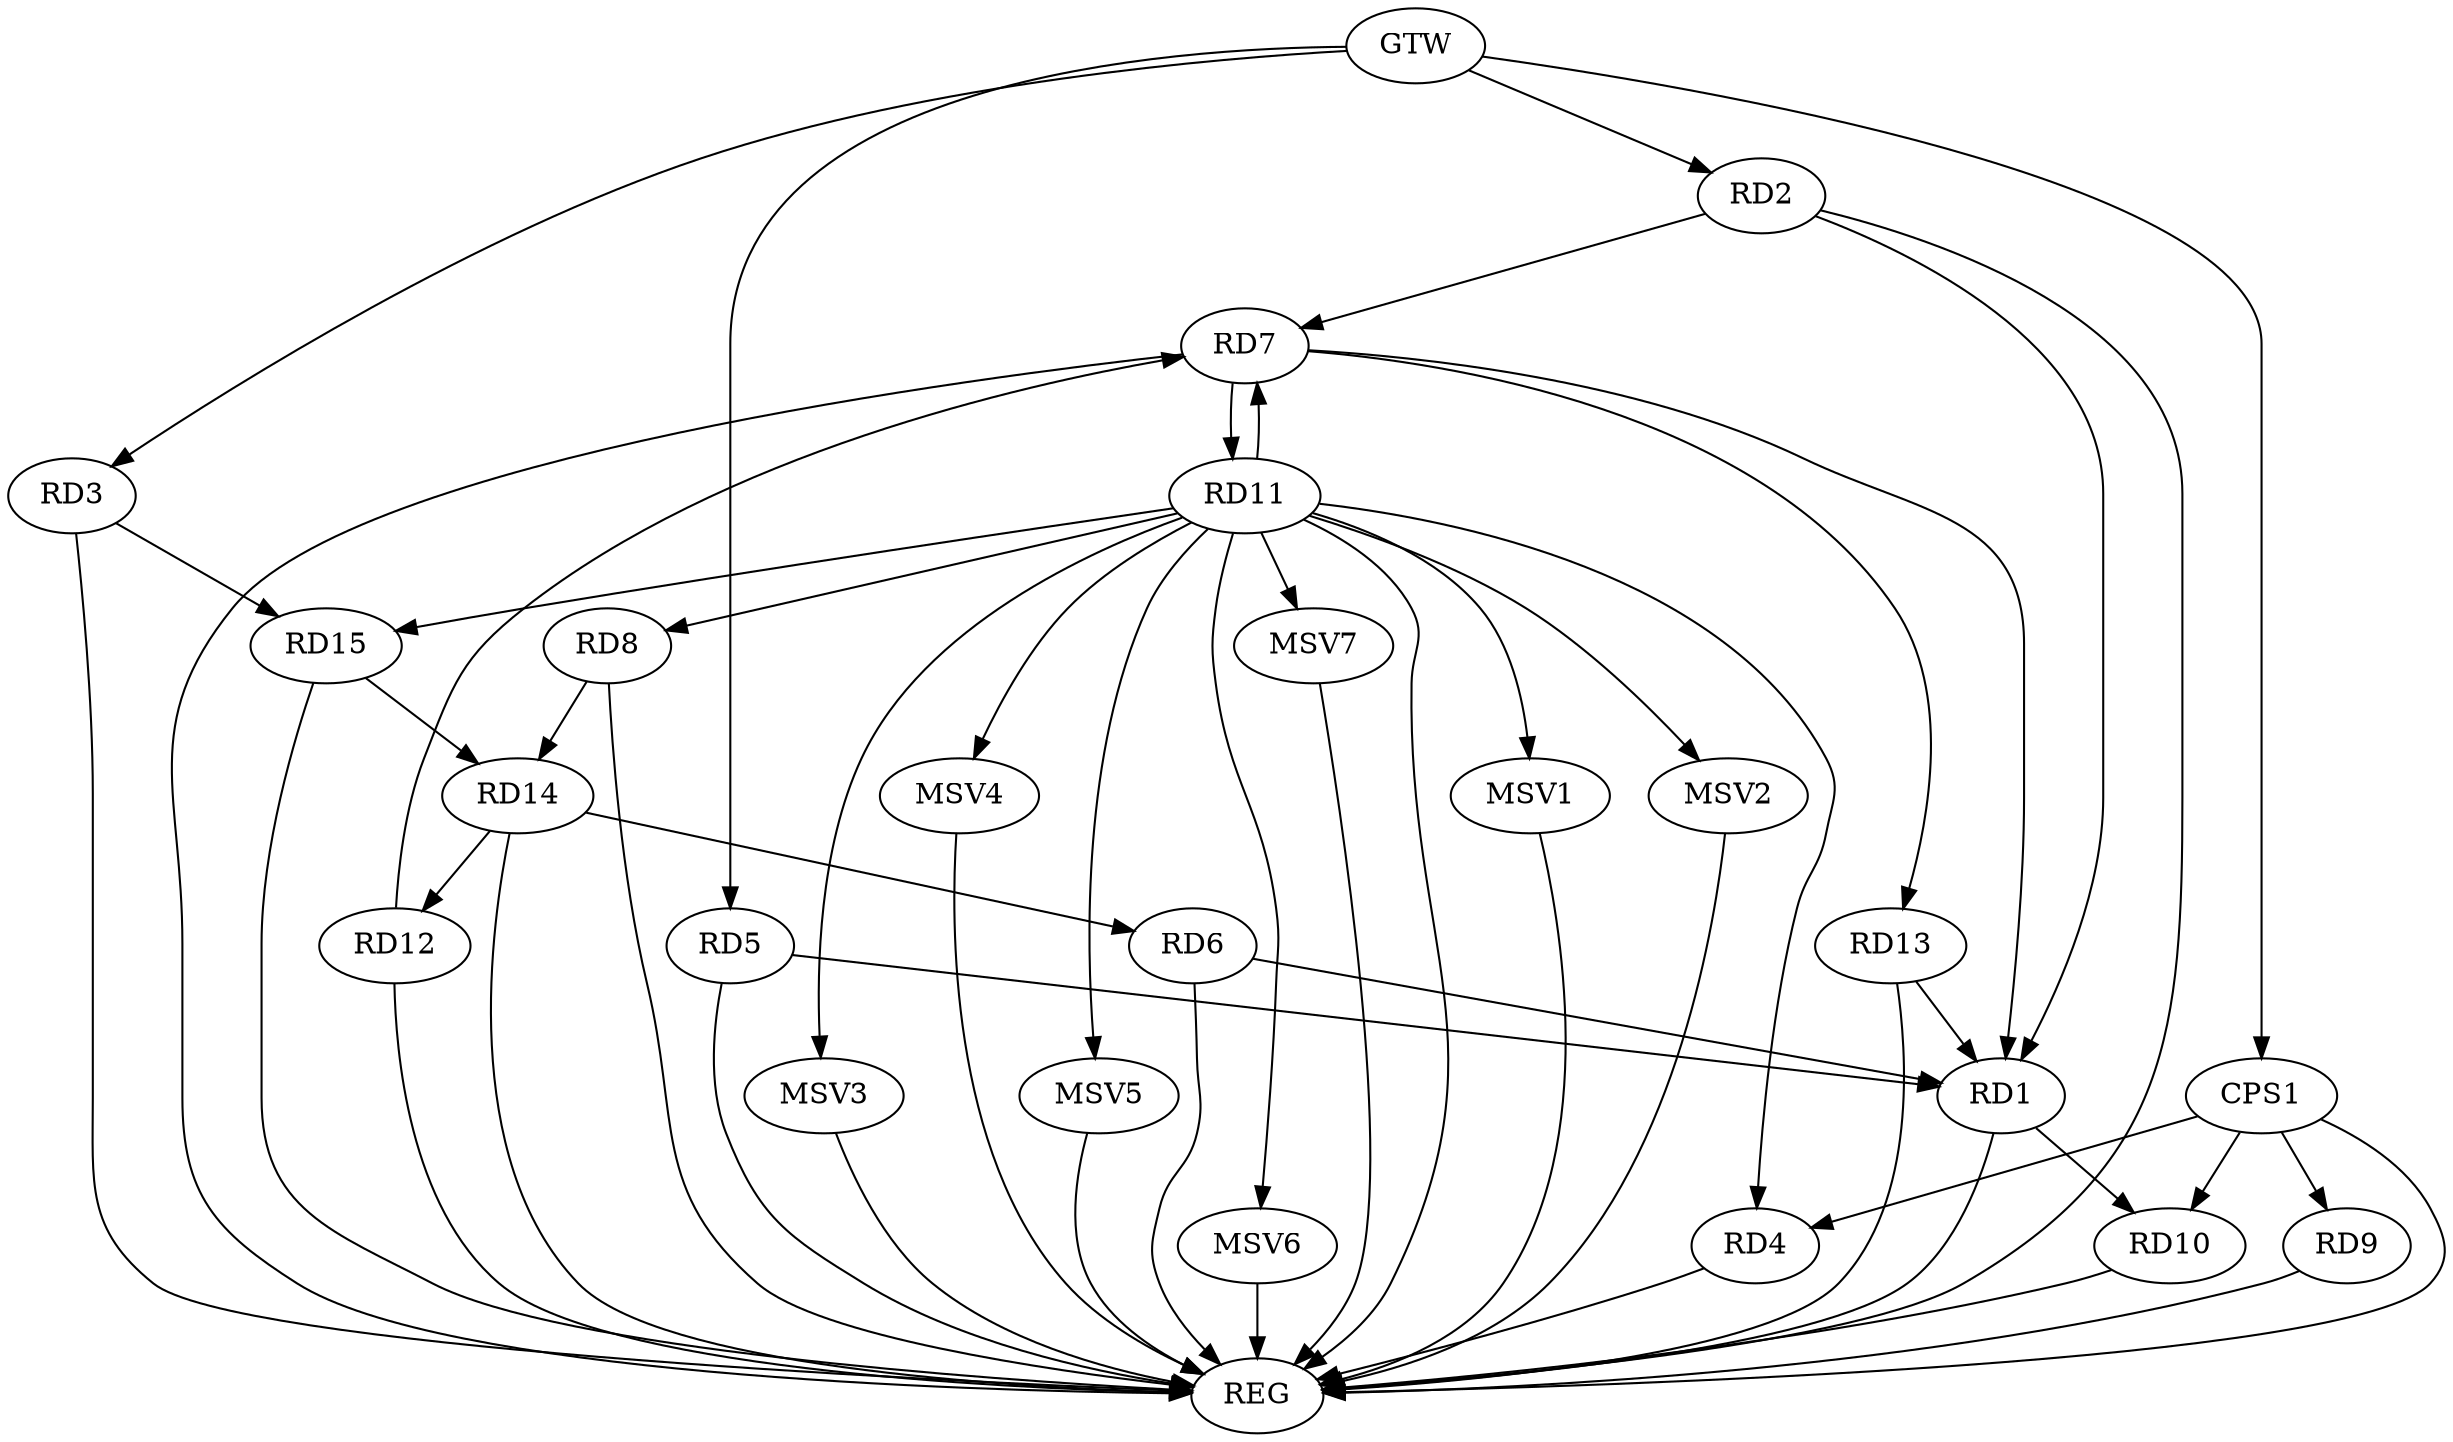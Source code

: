 strict digraph G {
  RD1 [ label="RD1" ];
  RD2 [ label="RD2" ];
  RD3 [ label="RD3" ];
  RD4 [ label="RD4" ];
  RD5 [ label="RD5" ];
  RD6 [ label="RD6" ];
  RD7 [ label="RD7" ];
  RD8 [ label="RD8" ];
  RD9 [ label="RD9" ];
  RD10 [ label="RD10" ];
  RD11 [ label="RD11" ];
  RD12 [ label="RD12" ];
  RD13 [ label="RD13" ];
  RD14 [ label="RD14" ];
  RD15 [ label="RD15" ];
  CPS1 [ label="CPS1" ];
  GTW [ label="GTW" ];
  REG [ label="REG" ];
  MSV1 [ label="MSV1" ];
  MSV2 [ label="MSV2" ];
  MSV3 [ label="MSV3" ];
  MSV4 [ label="MSV4" ];
  MSV5 [ label="MSV5" ];
  MSV6 [ label="MSV6" ];
  MSV7 [ label="MSV7" ];
  RD2 -> RD1;
  RD5 -> RD1;
  RD6 -> RD1;
  RD7 -> RD1;
  RD1 -> RD10;
  RD13 -> RD1;
  RD2 -> RD7;
  RD3 -> RD15;
  RD11 -> RD4;
  RD14 -> RD6;
  RD7 -> RD11;
  RD11 -> RD7;
  RD12 -> RD7;
  RD7 -> RD13;
  RD11 -> RD8;
  RD8 -> RD14;
  RD11 -> RD15;
  RD14 -> RD12;
  RD15 -> RD14;
  CPS1 -> RD4;
  CPS1 -> RD9;
  CPS1 -> RD10;
  GTW -> RD2;
  GTW -> RD3;
  GTW -> RD5;
  GTW -> CPS1;
  RD1 -> REG;
  RD2 -> REG;
  RD3 -> REG;
  RD4 -> REG;
  RD5 -> REG;
  RD6 -> REG;
  RD7 -> REG;
  RD8 -> REG;
  RD9 -> REG;
  RD10 -> REG;
  RD11 -> REG;
  RD12 -> REG;
  RD13 -> REG;
  RD14 -> REG;
  RD15 -> REG;
  CPS1 -> REG;
  RD11 -> MSV1;
  MSV1 -> REG;
  RD11 -> MSV2;
  MSV2 -> REG;
  RD11 -> MSV3;
  RD11 -> MSV4;
  MSV3 -> REG;
  MSV4 -> REG;
  RD11 -> MSV5;
  MSV5 -> REG;
  RD11 -> MSV6;
  MSV6 -> REG;
  RD11 -> MSV7;
  MSV7 -> REG;
}
